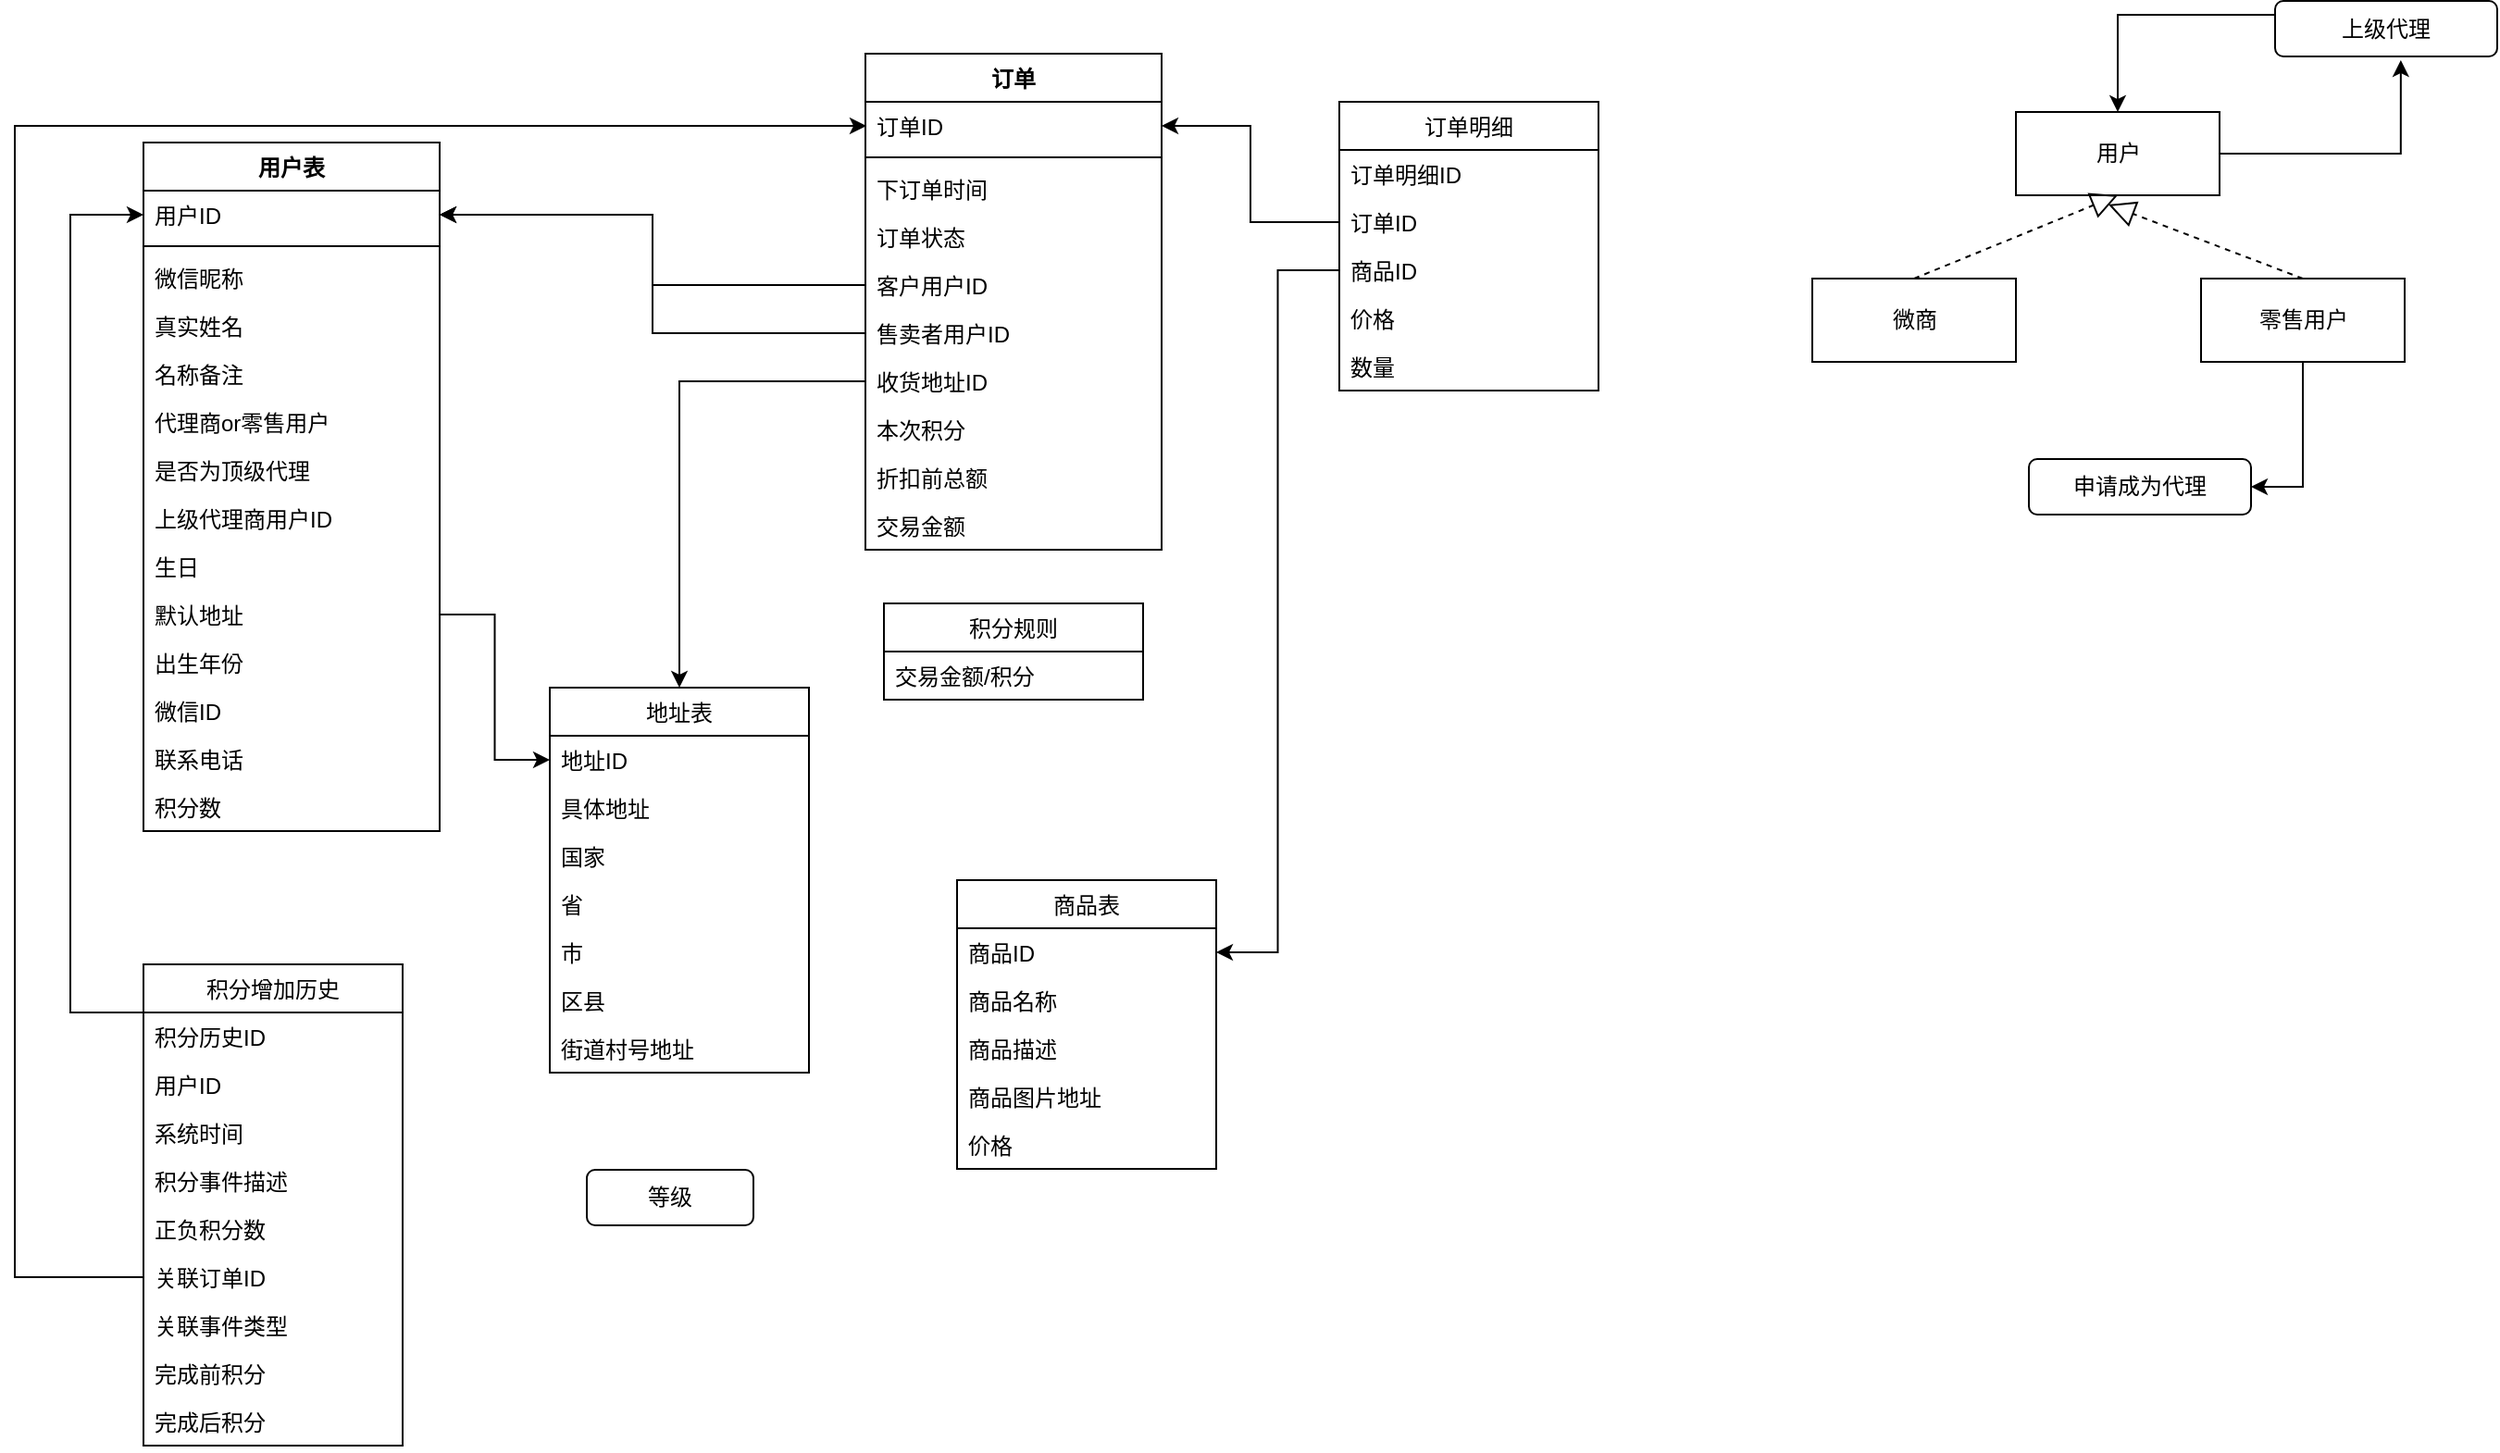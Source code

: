 <mxfile version="10.5.3" type="github"><diagram id="wkXfdIKO9ZODrjbi_YcY" name="Page-1"><mxGraphModel dx="2322" dy="782" grid="1" gridSize="10" guides="1" tooltips="1" connect="1" arrows="1" fold="1" page="1" pageScale="1" pageWidth="827" pageHeight="1169" math="0" shadow="0"><root><mxCell id="0"/><mxCell id="1" parent="0"/><mxCell id="olUVIOzuFApywW9hBpVO-19" style="edgeStyle=orthogonalEdgeStyle;rounded=0;orthogonalLoop=1;jettySize=auto;html=1;exitX=1;exitY=0.5;exitDx=0;exitDy=0;entryX=0.566;entryY=1.067;entryDx=0;entryDy=0;entryPerimeter=0;" parent="1" source="olUVIOzuFApywW9hBpVO-14" target="olUVIOzuFApywW9hBpVO-18" edge="1"><mxGeometry relative="1" as="geometry"/></mxCell><mxCell id="olUVIOzuFApywW9hBpVO-14" value="用户" style="html=1;" parent="1" vertex="1"><mxGeometry x="1032" y="90.5" width="110" height="45" as="geometry"/></mxCell><mxCell id="olUVIOzuFApywW9hBpVO-15" value="微商" style="html=1;" parent="1" vertex="1"><mxGeometry x="922" y="180.5" width="110" height="45" as="geometry"/></mxCell><mxCell id="0CoItjRw3zt9DyiYsyYB-4" style="edgeStyle=orthogonalEdgeStyle;rounded=0;orthogonalLoop=1;jettySize=auto;html=1;exitX=0.5;exitY=1;exitDx=0;exitDy=0;entryX=1;entryY=0.5;entryDx=0;entryDy=0;" edge="1" parent="1" source="olUVIOzuFApywW9hBpVO-16" target="0CoItjRw3zt9DyiYsyYB-3"><mxGeometry relative="1" as="geometry"/></mxCell><mxCell id="olUVIOzuFApywW9hBpVO-16" value="零售用户" style="html=1;" parent="1" vertex="1"><mxGeometry x="1132" y="180.5" width="110" height="45" as="geometry"/></mxCell><mxCell id="olUVIOzuFApywW9hBpVO-20" style="edgeStyle=orthogonalEdgeStyle;rounded=0;orthogonalLoop=1;jettySize=auto;html=1;exitX=0;exitY=0.25;exitDx=0;exitDy=0;entryX=0.5;entryY=0;entryDx=0;entryDy=0;" parent="1" source="olUVIOzuFApywW9hBpVO-18" target="olUVIOzuFApywW9hBpVO-14" edge="1"><mxGeometry relative="1" as="geometry"/></mxCell><mxCell id="olUVIOzuFApywW9hBpVO-18" value="上级代理" style="rounded=1;whiteSpace=wrap;html=1;" parent="1" vertex="1"><mxGeometry x="1172" y="30.5" width="120" height="30" as="geometry"/></mxCell><mxCell id="olUVIOzuFApywW9hBpVO-22" value="" style="endArrow=block;dashed=1;endFill=0;endSize=12;html=1;exitX=0.5;exitY=0;exitDx=0;exitDy=0;entryX=0.5;entryY=1;entryDx=0;entryDy=0;" parent="1" source="olUVIOzuFApywW9hBpVO-15" target="olUVIOzuFApywW9hBpVO-14" edge="1"><mxGeometry width="160" relative="1" as="geometry"><mxPoint x="1092" y="290.5" as="sourcePoint"/><mxPoint x="1022" y="120.5" as="targetPoint"/></mxGeometry></mxCell><mxCell id="olUVIOzuFApywW9hBpVO-23" value="" style="endArrow=block;dashed=1;endFill=0;endSize=12;html=1;exitX=0.5;exitY=0;exitDx=0;exitDy=0;" parent="1" source="olUVIOzuFApywW9hBpVO-16" edge="1"><mxGeometry width="160" relative="1" as="geometry"><mxPoint x="1092" y="290.5" as="sourcePoint"/><mxPoint x="1082" y="140.5" as="targetPoint"/></mxGeometry></mxCell><mxCell id="0CoItjRw3zt9DyiYsyYB-2" value="等级" style="rounded=1;whiteSpace=wrap;html=1;" vertex="1" parent="1"><mxGeometry x="260" y="662" width="90" height="30" as="geometry"/></mxCell><mxCell id="0CoItjRw3zt9DyiYsyYB-3" value="申请成为代理" style="rounded=1;whiteSpace=wrap;html=1;" vertex="1" parent="1"><mxGeometry x="1039" y="278" width="120" height="30" as="geometry"/></mxCell><mxCell id="0CoItjRw3zt9DyiYsyYB-5" value="用户表" style="swimlane;fontStyle=1;align=center;verticalAlign=top;childLayout=stackLayout;horizontal=1;startSize=26;horizontalStack=0;resizeParent=1;resizeParentMax=0;resizeLast=0;collapsible=1;marginBottom=0;" vertex="1" parent="1"><mxGeometry x="20.5" y="107" width="160" height="372" as="geometry"/></mxCell><mxCell id="0CoItjRw3zt9DyiYsyYB-6" value="用户ID" style="text;strokeColor=none;fillColor=none;align=left;verticalAlign=top;spacingLeft=4;spacingRight=4;overflow=hidden;rotatable=0;points=[[0,0.5],[1,0.5]];portConstraint=eastwest;" vertex="1" parent="0CoItjRw3zt9DyiYsyYB-5"><mxGeometry y="26" width="160" height="26" as="geometry"/></mxCell><mxCell id="0CoItjRw3zt9DyiYsyYB-7" value="" style="line;strokeWidth=1;fillColor=none;align=left;verticalAlign=middle;spacingTop=-1;spacingLeft=3;spacingRight=3;rotatable=0;labelPosition=right;points=[];portConstraint=eastwest;" vertex="1" parent="0CoItjRw3zt9DyiYsyYB-5"><mxGeometry y="52" width="160" height="8" as="geometry"/></mxCell><mxCell id="0CoItjRw3zt9DyiYsyYB-8" value="微信昵称" style="text;strokeColor=none;fillColor=none;align=left;verticalAlign=top;spacingLeft=4;spacingRight=4;overflow=hidden;rotatable=0;points=[[0,0.5],[1,0.5]];portConstraint=eastwest;" vertex="1" parent="0CoItjRw3zt9DyiYsyYB-5"><mxGeometry y="60" width="160" height="26" as="geometry"/></mxCell><mxCell id="0CoItjRw3zt9DyiYsyYB-12" value="真实姓名" style="text;strokeColor=none;fillColor=none;align=left;verticalAlign=top;spacingLeft=4;spacingRight=4;overflow=hidden;rotatable=0;points=[[0,0.5],[1,0.5]];portConstraint=eastwest;" vertex="1" parent="0CoItjRw3zt9DyiYsyYB-5"><mxGeometry y="86" width="160" height="26" as="geometry"/></mxCell><mxCell id="0CoItjRw3zt9DyiYsyYB-13" value="名称备注" style="text;strokeColor=none;fillColor=none;align=left;verticalAlign=top;spacingLeft=4;spacingRight=4;overflow=hidden;rotatable=0;points=[[0,0.5],[1,0.5]];portConstraint=eastwest;" vertex="1" parent="0CoItjRw3zt9DyiYsyYB-5"><mxGeometry y="112" width="160" height="26" as="geometry"/></mxCell><mxCell id="0CoItjRw3zt9DyiYsyYB-9" value="代理商or零售用户" style="text;strokeColor=none;fillColor=none;align=left;verticalAlign=top;spacingLeft=4;spacingRight=4;overflow=hidden;rotatable=0;points=[[0,0.5],[1,0.5]];portConstraint=eastwest;" vertex="1" parent="0CoItjRw3zt9DyiYsyYB-5"><mxGeometry y="138" width="160" height="26" as="geometry"/></mxCell><mxCell id="0CoItjRw3zt9DyiYsyYB-10" value="是否为顶级代理" style="text;strokeColor=none;fillColor=none;align=left;verticalAlign=top;spacingLeft=4;spacingRight=4;overflow=hidden;rotatable=0;points=[[0,0.5],[1,0.5]];portConstraint=eastwest;" vertex="1" parent="0CoItjRw3zt9DyiYsyYB-5"><mxGeometry y="164" width="160" height="26" as="geometry"/></mxCell><mxCell id="0CoItjRw3zt9DyiYsyYB-11" value="上级代理商用户ID" style="text;strokeColor=none;fillColor=none;align=left;verticalAlign=top;spacingLeft=4;spacingRight=4;overflow=hidden;rotatable=0;points=[[0,0.5],[1,0.5]];portConstraint=eastwest;" vertex="1" parent="0CoItjRw3zt9DyiYsyYB-5"><mxGeometry y="190" width="160" height="26" as="geometry"/></mxCell><mxCell id="0CoItjRw3zt9DyiYsyYB-14" value="生日" style="text;strokeColor=none;fillColor=none;align=left;verticalAlign=top;spacingLeft=4;spacingRight=4;overflow=hidden;rotatable=0;points=[[0,0.5],[1,0.5]];portConstraint=eastwest;" vertex="1" parent="0CoItjRw3zt9DyiYsyYB-5"><mxGeometry y="216" width="160" height="26" as="geometry"/></mxCell><mxCell id="0CoItjRw3zt9DyiYsyYB-21" value="默认地址" style="text;strokeColor=none;fillColor=none;align=left;verticalAlign=top;spacingLeft=4;spacingRight=4;overflow=hidden;rotatable=0;points=[[0,0.5],[1,0.5]];portConstraint=eastwest;" vertex="1" parent="0CoItjRw3zt9DyiYsyYB-5"><mxGeometry y="242" width="160" height="26" as="geometry"/></mxCell><mxCell id="0CoItjRw3zt9DyiYsyYB-23" value="出生年份" style="text;strokeColor=none;fillColor=none;align=left;verticalAlign=top;spacingLeft=4;spacingRight=4;overflow=hidden;rotatable=0;points=[[0,0.5],[1,0.5]];portConstraint=eastwest;" vertex="1" parent="0CoItjRw3zt9DyiYsyYB-5"><mxGeometry y="268" width="160" height="26" as="geometry"/></mxCell><mxCell id="0CoItjRw3zt9DyiYsyYB-49" value="微信ID" style="text;strokeColor=none;fillColor=none;align=left;verticalAlign=top;spacingLeft=4;spacingRight=4;overflow=hidden;rotatable=0;points=[[0,0.5],[1,0.5]];portConstraint=eastwest;" vertex="1" parent="0CoItjRw3zt9DyiYsyYB-5"><mxGeometry y="294" width="160" height="26" as="geometry"/></mxCell><mxCell id="0CoItjRw3zt9DyiYsyYB-54" value="联系电话" style="text;strokeColor=none;fillColor=none;align=left;verticalAlign=top;spacingLeft=4;spacingRight=4;overflow=hidden;rotatable=0;points=[[0,0.5],[1,0.5]];portConstraint=eastwest;" vertex="1" parent="0CoItjRw3zt9DyiYsyYB-5"><mxGeometry y="320" width="160" height="26" as="geometry"/></mxCell><mxCell id="0CoItjRw3zt9DyiYsyYB-99" value="积分数" style="text;strokeColor=none;fillColor=none;align=left;verticalAlign=top;spacingLeft=4;spacingRight=4;overflow=hidden;rotatable=0;points=[[0,0.5],[1,0.5]];portConstraint=eastwest;" vertex="1" parent="0CoItjRw3zt9DyiYsyYB-5"><mxGeometry y="346" width="160" height="26" as="geometry"/></mxCell><mxCell id="0CoItjRw3zt9DyiYsyYB-16" value="地址表" style="swimlane;fontStyle=0;childLayout=stackLayout;horizontal=1;startSize=26;fillColor=none;horizontalStack=0;resizeParent=1;resizeParentMax=0;resizeLast=0;collapsible=1;marginBottom=0;" vertex="1" parent="1"><mxGeometry x="240" y="401.5" width="140" height="208" as="geometry"/></mxCell><mxCell id="0CoItjRw3zt9DyiYsyYB-17" value="地址ID" style="text;strokeColor=none;fillColor=none;align=left;verticalAlign=top;spacingLeft=4;spacingRight=4;overflow=hidden;rotatable=0;points=[[0,0.5],[1,0.5]];portConstraint=eastwest;" vertex="1" parent="0CoItjRw3zt9DyiYsyYB-16"><mxGeometry y="26" width="140" height="26" as="geometry"/></mxCell><mxCell id="0CoItjRw3zt9DyiYsyYB-18" value="具体地址" style="text;strokeColor=none;fillColor=none;align=left;verticalAlign=top;spacingLeft=4;spacingRight=4;overflow=hidden;rotatable=0;points=[[0,0.5],[1,0.5]];portConstraint=eastwest;" vertex="1" parent="0CoItjRw3zt9DyiYsyYB-16"><mxGeometry y="52" width="140" height="26" as="geometry"/></mxCell><mxCell id="0CoItjRw3zt9DyiYsyYB-19" value="国家" style="text;strokeColor=none;fillColor=none;align=left;verticalAlign=top;spacingLeft=4;spacingRight=4;overflow=hidden;rotatable=0;points=[[0,0.5],[1,0.5]];portConstraint=eastwest;" vertex="1" parent="0CoItjRw3zt9DyiYsyYB-16"><mxGeometry y="78" width="140" height="26" as="geometry"/></mxCell><mxCell id="0CoItjRw3zt9DyiYsyYB-20" value="省" style="text;strokeColor=none;fillColor=none;align=left;verticalAlign=top;spacingLeft=4;spacingRight=4;overflow=hidden;rotatable=0;points=[[0,0.5],[1,0.5]];portConstraint=eastwest;" vertex="1" parent="0CoItjRw3zt9DyiYsyYB-16"><mxGeometry y="104" width="140" height="26" as="geometry"/></mxCell><mxCell id="0CoItjRw3zt9DyiYsyYB-59" value="市" style="text;strokeColor=none;fillColor=none;align=left;verticalAlign=top;spacingLeft=4;spacingRight=4;overflow=hidden;rotatable=0;points=[[0,0.5],[1,0.5]];portConstraint=eastwest;" vertex="1" parent="0CoItjRw3zt9DyiYsyYB-16"><mxGeometry y="130" width="140" height="26" as="geometry"/></mxCell><mxCell id="0CoItjRw3zt9DyiYsyYB-60" value="区县" style="text;strokeColor=none;fillColor=none;align=left;verticalAlign=top;spacingLeft=4;spacingRight=4;overflow=hidden;rotatable=0;points=[[0,0.5],[1,0.5]];portConstraint=eastwest;" vertex="1" parent="0CoItjRw3zt9DyiYsyYB-16"><mxGeometry y="156" width="140" height="26" as="geometry"/></mxCell><mxCell id="0CoItjRw3zt9DyiYsyYB-61" value="街道村号地址" style="text;strokeColor=none;fillColor=none;align=left;verticalAlign=top;spacingLeft=4;spacingRight=4;overflow=hidden;rotatable=0;points=[[0,0.5],[1,0.5]];portConstraint=eastwest;" vertex="1" parent="0CoItjRw3zt9DyiYsyYB-16"><mxGeometry y="182" width="140" height="26" as="geometry"/></mxCell><mxCell id="0CoItjRw3zt9DyiYsyYB-22" style="edgeStyle=orthogonalEdgeStyle;rounded=0;orthogonalLoop=1;jettySize=auto;html=1;entryX=0;entryY=0.5;entryDx=0;entryDy=0;" edge="1" parent="1" source="0CoItjRw3zt9DyiYsyYB-21" target="0CoItjRw3zt9DyiYsyYB-17"><mxGeometry relative="1" as="geometry"/></mxCell><mxCell id="0CoItjRw3zt9DyiYsyYB-24" value="商品表" style="swimlane;fontStyle=0;childLayout=stackLayout;horizontal=1;startSize=26;fillColor=none;horizontalStack=0;resizeParent=1;resizeParentMax=0;resizeLast=0;collapsible=1;marginBottom=0;" vertex="1" parent="1"><mxGeometry x="460" y="505.5" width="140" height="156" as="geometry"/></mxCell><mxCell id="0CoItjRw3zt9DyiYsyYB-25" value="商品ID" style="text;strokeColor=none;fillColor=none;align=left;verticalAlign=top;spacingLeft=4;spacingRight=4;overflow=hidden;rotatable=0;points=[[0,0.5],[1,0.5]];portConstraint=eastwest;" vertex="1" parent="0CoItjRw3zt9DyiYsyYB-24"><mxGeometry y="26" width="140" height="26" as="geometry"/></mxCell><mxCell id="0CoItjRw3zt9DyiYsyYB-26" value="商品名称" style="text;strokeColor=none;fillColor=none;align=left;verticalAlign=top;spacingLeft=4;spacingRight=4;overflow=hidden;rotatable=0;points=[[0,0.5],[1,0.5]];portConstraint=eastwest;" vertex="1" parent="0CoItjRw3zt9DyiYsyYB-24"><mxGeometry y="52" width="140" height="26" as="geometry"/></mxCell><mxCell id="0CoItjRw3zt9DyiYsyYB-27" value="商品描述" style="text;strokeColor=none;fillColor=none;align=left;verticalAlign=top;spacingLeft=4;spacingRight=4;overflow=hidden;rotatable=0;points=[[0,0.5],[1,0.5]];portConstraint=eastwest;" vertex="1" parent="0CoItjRw3zt9DyiYsyYB-24"><mxGeometry y="78" width="140" height="26" as="geometry"/></mxCell><mxCell id="0CoItjRw3zt9DyiYsyYB-28" value="商品图片地址" style="text;strokeColor=none;fillColor=none;align=left;verticalAlign=top;spacingLeft=4;spacingRight=4;overflow=hidden;rotatable=0;points=[[0,0.5],[1,0.5]];portConstraint=eastwest;" vertex="1" parent="0CoItjRw3zt9DyiYsyYB-24"><mxGeometry y="104" width="140" height="26" as="geometry"/></mxCell><mxCell id="0CoItjRw3zt9DyiYsyYB-41" value="价格" style="text;strokeColor=none;fillColor=none;align=left;verticalAlign=top;spacingLeft=4;spacingRight=4;overflow=hidden;rotatable=0;points=[[0,0.5],[1,0.5]];portConstraint=eastwest;" vertex="1" parent="0CoItjRw3zt9DyiYsyYB-24"><mxGeometry y="130" width="140" height="26" as="geometry"/></mxCell><mxCell id="0CoItjRw3zt9DyiYsyYB-37" value="订单" style="swimlane;fontStyle=1;align=center;verticalAlign=top;childLayout=stackLayout;horizontal=1;startSize=26;horizontalStack=0;resizeParent=1;resizeParentMax=0;resizeLast=0;collapsible=1;marginBottom=0;" vertex="1" parent="1"><mxGeometry x="410.5" y="59" width="160" height="268" as="geometry"/></mxCell><mxCell id="0CoItjRw3zt9DyiYsyYB-38" value="订单ID" style="text;strokeColor=none;fillColor=none;align=left;verticalAlign=top;spacingLeft=4;spacingRight=4;overflow=hidden;rotatable=0;points=[[0,0.5],[1,0.5]];portConstraint=eastwest;" vertex="1" parent="0CoItjRw3zt9DyiYsyYB-37"><mxGeometry y="26" width="160" height="26" as="geometry"/></mxCell><mxCell id="0CoItjRw3zt9DyiYsyYB-39" value="" style="line;strokeWidth=1;fillColor=none;align=left;verticalAlign=middle;spacingTop=-1;spacingLeft=3;spacingRight=3;rotatable=0;labelPosition=right;points=[];portConstraint=eastwest;" vertex="1" parent="0CoItjRw3zt9DyiYsyYB-37"><mxGeometry y="52" width="160" height="8" as="geometry"/></mxCell><mxCell id="0CoItjRw3zt9DyiYsyYB-40" value="下订单时间" style="text;strokeColor=none;fillColor=none;align=left;verticalAlign=top;spacingLeft=4;spacingRight=4;overflow=hidden;rotatable=0;points=[[0,0.5],[1,0.5]];portConstraint=eastwest;" vertex="1" parent="0CoItjRw3zt9DyiYsyYB-37"><mxGeometry y="60" width="160" height="26" as="geometry"/></mxCell><mxCell id="0CoItjRw3zt9DyiYsyYB-47" value="订单状态" style="text;strokeColor=none;fillColor=none;align=left;verticalAlign=top;spacingLeft=4;spacingRight=4;overflow=hidden;rotatable=0;points=[[0,0.5],[1,0.5]];portConstraint=eastwest;" vertex="1" parent="0CoItjRw3zt9DyiYsyYB-37"><mxGeometry y="86" width="160" height="26" as="geometry"/></mxCell><mxCell id="0CoItjRw3zt9DyiYsyYB-48" value="客户用户ID" style="text;strokeColor=none;fillColor=none;align=left;verticalAlign=top;spacingLeft=4;spacingRight=4;overflow=hidden;rotatable=0;points=[[0,0.5],[1,0.5]];portConstraint=eastwest;" vertex="1" parent="0CoItjRw3zt9DyiYsyYB-37"><mxGeometry y="112" width="160" height="26" as="geometry"/></mxCell><mxCell id="0CoItjRw3zt9DyiYsyYB-50" value="售卖者用户ID" style="text;strokeColor=none;fillColor=none;align=left;verticalAlign=top;spacingLeft=4;spacingRight=4;overflow=hidden;rotatable=0;points=[[0,0.5],[1,0.5]];portConstraint=eastwest;" vertex="1" parent="0CoItjRw3zt9DyiYsyYB-37"><mxGeometry y="138" width="160" height="26" as="geometry"/></mxCell><mxCell id="0CoItjRw3zt9DyiYsyYB-51" value="收货地址ID" style="text;strokeColor=none;fillColor=none;align=left;verticalAlign=top;spacingLeft=4;spacingRight=4;overflow=hidden;rotatable=0;points=[[0,0.5],[1,0.5]];portConstraint=eastwest;" vertex="1" parent="0CoItjRw3zt9DyiYsyYB-37"><mxGeometry y="164" width="160" height="26" as="geometry"/></mxCell><mxCell id="0CoItjRw3zt9DyiYsyYB-62" value="本次积分" style="text;strokeColor=none;fillColor=none;align=left;verticalAlign=top;spacingLeft=4;spacingRight=4;overflow=hidden;rotatable=0;points=[[0,0.5],[1,0.5]];portConstraint=eastwest;" vertex="1" parent="0CoItjRw3zt9DyiYsyYB-37"><mxGeometry y="190" width="160" height="26" as="geometry"/></mxCell><mxCell id="0CoItjRw3zt9DyiYsyYB-80" value="折扣前总额" style="text;strokeColor=none;fillColor=none;align=left;verticalAlign=top;spacingLeft=4;spacingRight=4;overflow=hidden;rotatable=0;points=[[0,0.5],[1,0.5]];portConstraint=eastwest;" vertex="1" parent="0CoItjRw3zt9DyiYsyYB-37"><mxGeometry y="216" width="160" height="26" as="geometry"/></mxCell><mxCell id="0CoItjRw3zt9DyiYsyYB-81" value="交易金额" style="text;strokeColor=none;fillColor=none;align=left;verticalAlign=top;spacingLeft=4;spacingRight=4;overflow=hidden;rotatable=0;points=[[0,0.5],[1,0.5]];portConstraint=eastwest;" vertex="1" parent="0CoItjRw3zt9DyiYsyYB-37"><mxGeometry y="242" width="160" height="26" as="geometry"/></mxCell><mxCell id="0CoItjRw3zt9DyiYsyYB-56" style="edgeStyle=orthogonalEdgeStyle;rounded=0;orthogonalLoop=1;jettySize=auto;html=1;exitX=0;exitY=0.5;exitDx=0;exitDy=0;entryX=1;entryY=0.5;entryDx=0;entryDy=0;" edge="1" parent="1" source="0CoItjRw3zt9DyiYsyYB-50" target="0CoItjRw3zt9DyiYsyYB-6"><mxGeometry relative="1" as="geometry"/></mxCell><mxCell id="0CoItjRw3zt9DyiYsyYB-58" style="edgeStyle=orthogonalEdgeStyle;rounded=0;orthogonalLoop=1;jettySize=auto;html=1;exitX=0;exitY=0.5;exitDx=0;exitDy=0;" edge="1" parent="1" source="0CoItjRw3zt9DyiYsyYB-48" target="0CoItjRw3zt9DyiYsyYB-6"><mxGeometry relative="1" as="geometry"/></mxCell><mxCell id="0CoItjRw3zt9DyiYsyYB-72" value="订单明细" style="swimlane;fontStyle=0;childLayout=stackLayout;horizontal=1;startSize=26;fillColor=none;horizontalStack=0;resizeParent=1;resizeParentMax=0;resizeLast=0;collapsible=1;marginBottom=0;" vertex="1" parent="1"><mxGeometry x="666.5" y="85" width="140" height="156" as="geometry"/></mxCell><mxCell id="0CoItjRw3zt9DyiYsyYB-73" value="订单明细ID" style="text;strokeColor=none;fillColor=none;align=left;verticalAlign=top;spacingLeft=4;spacingRight=4;overflow=hidden;rotatable=0;points=[[0,0.5],[1,0.5]];portConstraint=eastwest;" vertex="1" parent="0CoItjRw3zt9DyiYsyYB-72"><mxGeometry y="26" width="140" height="26" as="geometry"/></mxCell><mxCell id="0CoItjRw3zt9DyiYsyYB-74" value="订单ID" style="text;strokeColor=none;fillColor=none;align=left;verticalAlign=top;spacingLeft=4;spacingRight=4;overflow=hidden;rotatable=0;points=[[0,0.5],[1,0.5]];portConstraint=eastwest;" vertex="1" parent="0CoItjRw3zt9DyiYsyYB-72"><mxGeometry y="52" width="140" height="26" as="geometry"/></mxCell><mxCell id="0CoItjRw3zt9DyiYsyYB-75" value="商品ID" style="text;strokeColor=none;fillColor=none;align=left;verticalAlign=top;spacingLeft=4;spacingRight=4;overflow=hidden;rotatable=0;points=[[0,0.5],[1,0.5]];portConstraint=eastwest;" vertex="1" parent="0CoItjRw3zt9DyiYsyYB-72"><mxGeometry y="78" width="140" height="26" as="geometry"/></mxCell><mxCell id="0CoItjRw3zt9DyiYsyYB-77" value="价格" style="text;strokeColor=none;fillColor=none;align=left;verticalAlign=top;spacingLeft=4;spacingRight=4;overflow=hidden;rotatable=0;points=[[0,0.5],[1,0.5]];portConstraint=eastwest;" vertex="1" parent="0CoItjRw3zt9DyiYsyYB-72"><mxGeometry y="104" width="140" height="26" as="geometry"/></mxCell><mxCell id="0CoItjRw3zt9DyiYsyYB-84" value="数量" style="text;strokeColor=none;fillColor=none;align=left;verticalAlign=top;spacingLeft=4;spacingRight=4;overflow=hidden;rotatable=0;points=[[0,0.5],[1,0.5]];portConstraint=eastwest;" vertex="1" parent="0CoItjRw3zt9DyiYsyYB-72"><mxGeometry y="130" width="140" height="26" as="geometry"/></mxCell><mxCell id="0CoItjRw3zt9DyiYsyYB-79" style="edgeStyle=orthogonalEdgeStyle;rounded=0;orthogonalLoop=1;jettySize=auto;html=1;exitX=0;exitY=0.5;exitDx=0;exitDy=0;entryX=1;entryY=0.5;entryDx=0;entryDy=0;" edge="1" parent="1" source="0CoItjRw3zt9DyiYsyYB-74" target="0CoItjRw3zt9DyiYsyYB-38"><mxGeometry relative="1" as="geometry"/></mxCell><mxCell id="0CoItjRw3zt9DyiYsyYB-83" style="edgeStyle=orthogonalEdgeStyle;rounded=0;orthogonalLoop=1;jettySize=auto;html=1;exitX=0;exitY=0.5;exitDx=0;exitDy=0;entryX=0.5;entryY=0;entryDx=0;entryDy=0;" edge="1" parent="1" source="0CoItjRw3zt9DyiYsyYB-51" target="0CoItjRw3zt9DyiYsyYB-16"><mxGeometry relative="1" as="geometry"/></mxCell><mxCell id="0CoItjRw3zt9DyiYsyYB-85" value="积分规则" style="swimlane;fontStyle=0;childLayout=stackLayout;horizontal=1;startSize=26;fillColor=none;horizontalStack=0;resizeParent=1;resizeParentMax=0;resizeLast=0;collapsible=1;marginBottom=0;" vertex="1" parent="1"><mxGeometry x="420.5" y="356" width="140" height="52" as="geometry"/></mxCell><mxCell id="0CoItjRw3zt9DyiYsyYB-86" value="交易金额/积分" style="text;strokeColor=none;fillColor=none;align=left;verticalAlign=top;spacingLeft=4;spacingRight=4;overflow=hidden;rotatable=0;points=[[0,0.5],[1,0.5]];portConstraint=eastwest;" vertex="1" parent="0CoItjRw3zt9DyiYsyYB-85"><mxGeometry y="26" width="140" height="26" as="geometry"/></mxCell><mxCell id="0CoItjRw3zt9DyiYsyYB-89" value="积分增加历史" style="swimlane;fontStyle=0;childLayout=stackLayout;horizontal=1;startSize=26;fillColor=none;horizontalStack=0;resizeParent=1;resizeParentMax=0;resizeLast=0;collapsible=1;marginBottom=0;" vertex="1" parent="1"><mxGeometry x="20.5" y="551" width="140" height="260" as="geometry"/></mxCell><mxCell id="0CoItjRw3zt9DyiYsyYB-90" value="积分历史ID" style="text;strokeColor=none;fillColor=none;align=left;verticalAlign=top;spacingLeft=4;spacingRight=4;overflow=hidden;rotatable=0;points=[[0,0.5],[1,0.5]];portConstraint=eastwest;" vertex="1" parent="0CoItjRw3zt9DyiYsyYB-89"><mxGeometry y="26" width="140" height="26" as="geometry"/></mxCell><mxCell id="0CoItjRw3zt9DyiYsyYB-95" value="用户ID" style="text;strokeColor=none;fillColor=none;align=left;verticalAlign=top;spacingLeft=4;spacingRight=4;overflow=hidden;rotatable=0;points=[[0,0.5],[1,0.5]];portConstraint=eastwest;" vertex="1" parent="0CoItjRw3zt9DyiYsyYB-89"><mxGeometry y="52" width="140" height="26" as="geometry"/></mxCell><mxCell id="0CoItjRw3zt9DyiYsyYB-92" value="系统时间" style="text;strokeColor=none;fillColor=none;align=left;verticalAlign=top;spacingLeft=4;spacingRight=4;overflow=hidden;rotatable=0;points=[[0,0.5],[1,0.5]];portConstraint=eastwest;" vertex="1" parent="0CoItjRw3zt9DyiYsyYB-89"><mxGeometry y="78" width="140" height="26" as="geometry"/></mxCell><mxCell id="0CoItjRw3zt9DyiYsyYB-93" value="积分事件描述" style="text;strokeColor=none;fillColor=none;align=left;verticalAlign=top;spacingLeft=4;spacingRight=4;overflow=hidden;rotatable=0;points=[[0,0.5],[1,0.5]];portConstraint=eastwest;" vertex="1" parent="0CoItjRw3zt9DyiYsyYB-89"><mxGeometry y="104" width="140" height="26" as="geometry"/></mxCell><mxCell id="0CoItjRw3zt9DyiYsyYB-94" value="正负积分数" style="text;strokeColor=none;fillColor=none;align=left;verticalAlign=top;spacingLeft=4;spacingRight=4;overflow=hidden;rotatable=0;points=[[0,0.5],[1,0.5]];portConstraint=eastwest;" vertex="1" parent="0CoItjRw3zt9DyiYsyYB-89"><mxGeometry y="130" width="140" height="26" as="geometry"/></mxCell><mxCell id="0CoItjRw3zt9DyiYsyYB-97" value="关联订单ID" style="text;strokeColor=none;fillColor=none;align=left;verticalAlign=top;spacingLeft=4;spacingRight=4;overflow=hidden;rotatable=0;points=[[0,0.5],[1,0.5]];portConstraint=eastwest;" vertex="1" parent="0CoItjRw3zt9DyiYsyYB-89"><mxGeometry y="156" width="140" height="26" as="geometry"/></mxCell><mxCell id="0CoItjRw3zt9DyiYsyYB-111" value="关联事件类型" style="text;strokeColor=none;fillColor=none;align=left;verticalAlign=top;spacingLeft=4;spacingRight=4;overflow=hidden;rotatable=0;points=[[0,0.5],[1,0.5]];portConstraint=eastwest;" vertex="1" parent="0CoItjRw3zt9DyiYsyYB-89"><mxGeometry y="182" width="140" height="26" as="geometry"/></mxCell><mxCell id="0CoItjRw3zt9DyiYsyYB-112" value="完成前积分" style="text;strokeColor=none;fillColor=none;align=left;verticalAlign=top;spacingLeft=4;spacingRight=4;overflow=hidden;rotatable=0;points=[[0,0.5],[1,0.5]];portConstraint=eastwest;" vertex="1" parent="0CoItjRw3zt9DyiYsyYB-89"><mxGeometry y="208" width="140" height="26" as="geometry"/></mxCell><mxCell id="0CoItjRw3zt9DyiYsyYB-113" value="完成后积分" style="text;strokeColor=none;fillColor=none;align=left;verticalAlign=top;spacingLeft=4;spacingRight=4;overflow=hidden;rotatable=0;points=[[0,0.5],[1,0.5]];portConstraint=eastwest;" vertex="1" parent="0CoItjRw3zt9DyiYsyYB-89"><mxGeometry y="234" width="140" height="26" as="geometry"/></mxCell><mxCell id="0CoItjRw3zt9DyiYsyYB-96" style="edgeStyle=orthogonalEdgeStyle;rounded=0;orthogonalLoop=1;jettySize=auto;html=1;exitX=0;exitY=0.5;exitDx=0;exitDy=0;entryX=0;entryY=0.5;entryDx=0;entryDy=0;" edge="1" parent="1" source="0CoItjRw3zt9DyiYsyYB-95" target="0CoItjRw3zt9DyiYsyYB-6"><mxGeometry relative="1" as="geometry"><Array as="points"><mxPoint x="-19" y="577"/><mxPoint x="-19" y="146"/></Array></mxGeometry></mxCell><mxCell id="0CoItjRw3zt9DyiYsyYB-98" style="edgeStyle=orthogonalEdgeStyle;rounded=0;orthogonalLoop=1;jettySize=auto;html=1;exitX=0;exitY=0.5;exitDx=0;exitDy=0;" edge="1" parent="1" source="0CoItjRw3zt9DyiYsyYB-97"><mxGeometry relative="1" as="geometry"><mxPoint x="411" y="98" as="targetPoint"/><Array as="points"><mxPoint x="-49" y="720"/><mxPoint x="-49" y="98"/></Array></mxGeometry></mxCell><mxCell id="0CoItjRw3zt9DyiYsyYB-114" style="edgeStyle=orthogonalEdgeStyle;rounded=0;orthogonalLoop=1;jettySize=auto;html=1;exitX=0;exitY=0.5;exitDx=0;exitDy=0;entryX=1;entryY=0.5;entryDx=0;entryDy=0;" edge="1" parent="1" source="0CoItjRw3zt9DyiYsyYB-75" target="0CoItjRw3zt9DyiYsyYB-25"><mxGeometry relative="1" as="geometry"/></mxCell></root></mxGraphModel></diagram></mxfile>